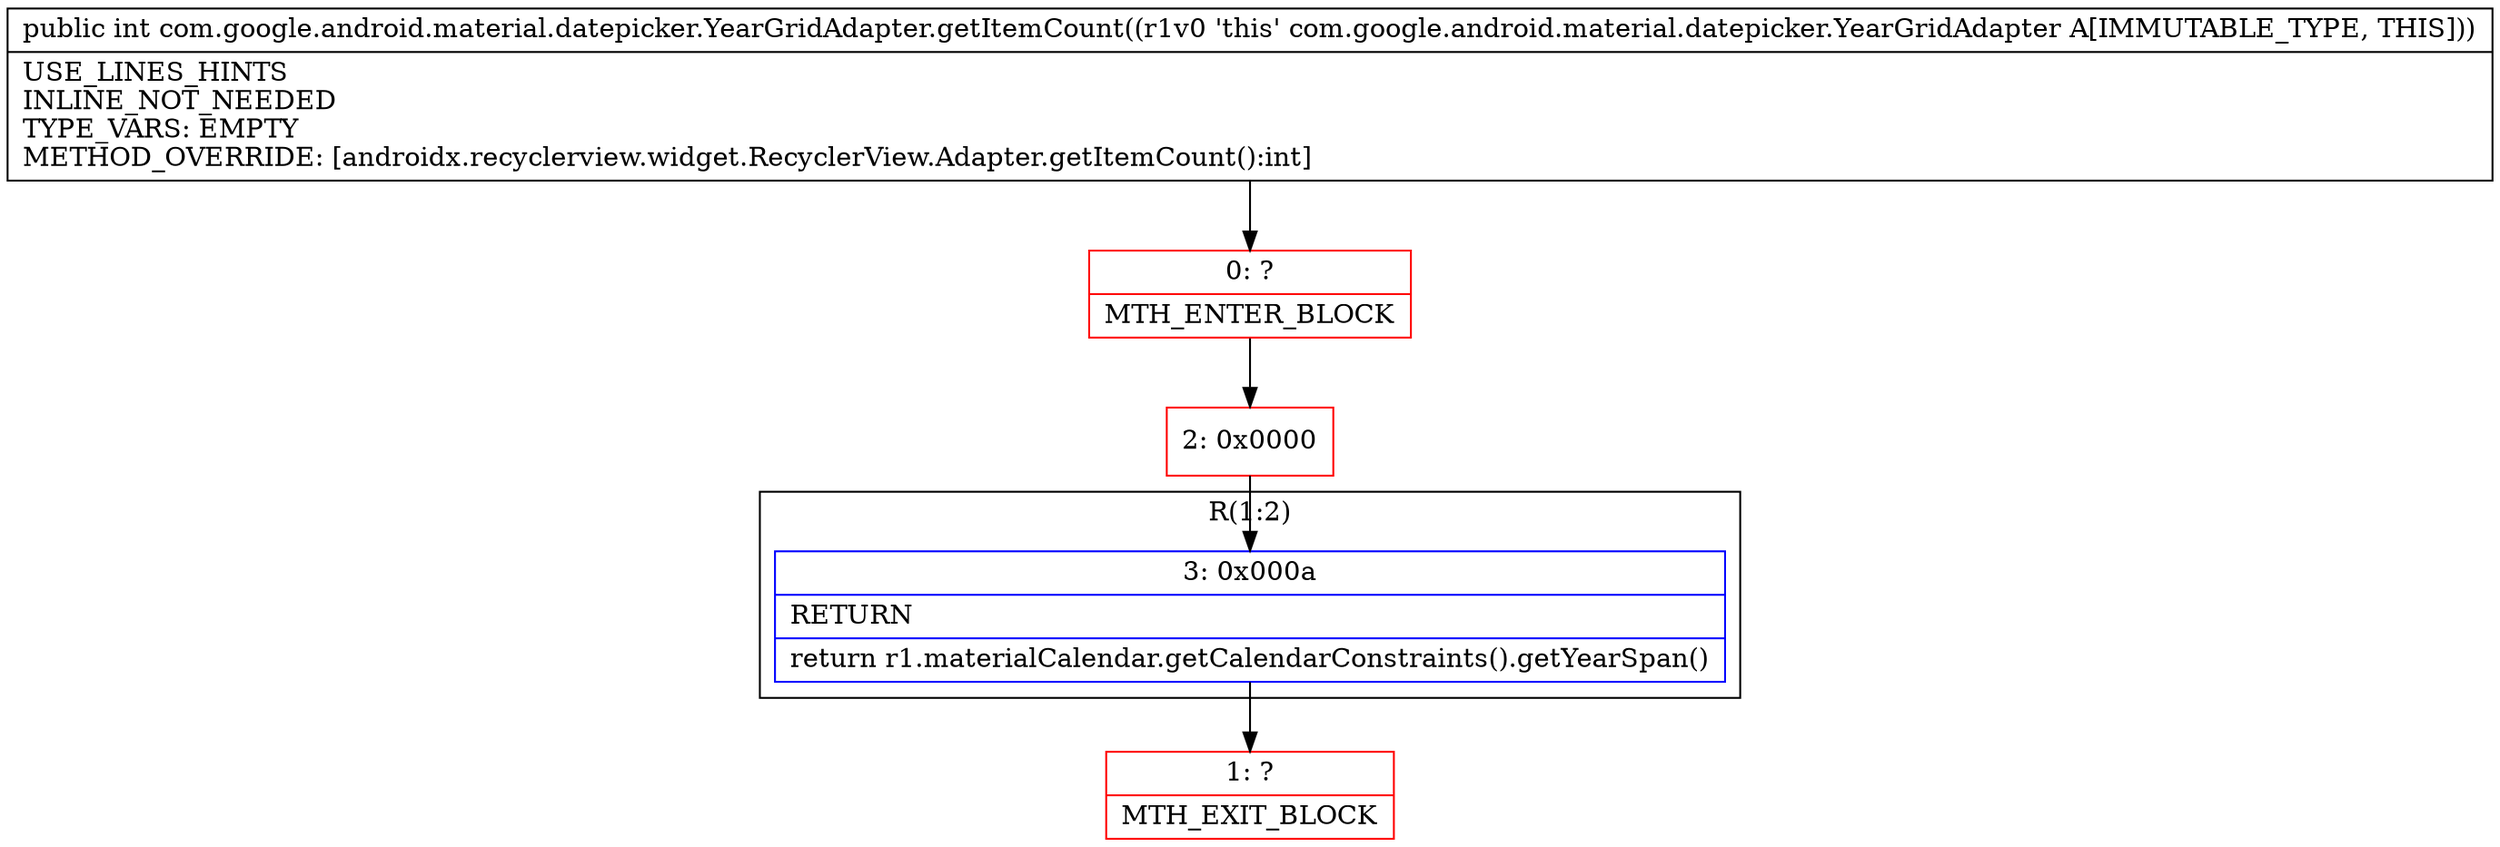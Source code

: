 digraph "CFG forcom.google.android.material.datepicker.YearGridAdapter.getItemCount()I" {
subgraph cluster_Region_295898122 {
label = "R(1:2)";
node [shape=record,color=blue];
Node_3 [shape=record,label="{3\:\ 0x000a|RETURN\l|return r1.materialCalendar.getCalendarConstraints().getYearSpan()\l}"];
}
Node_0 [shape=record,color=red,label="{0\:\ ?|MTH_ENTER_BLOCK\l}"];
Node_2 [shape=record,color=red,label="{2\:\ 0x0000}"];
Node_1 [shape=record,color=red,label="{1\:\ ?|MTH_EXIT_BLOCK\l}"];
MethodNode[shape=record,label="{public int com.google.android.material.datepicker.YearGridAdapter.getItemCount((r1v0 'this' com.google.android.material.datepicker.YearGridAdapter A[IMMUTABLE_TYPE, THIS]))  | USE_LINES_HINTS\lINLINE_NOT_NEEDED\lTYPE_VARS: EMPTY\lMETHOD_OVERRIDE: [androidx.recyclerview.widget.RecyclerView.Adapter.getItemCount():int]\l}"];
MethodNode -> Node_0;Node_3 -> Node_1;
Node_0 -> Node_2;
Node_2 -> Node_3;
}

